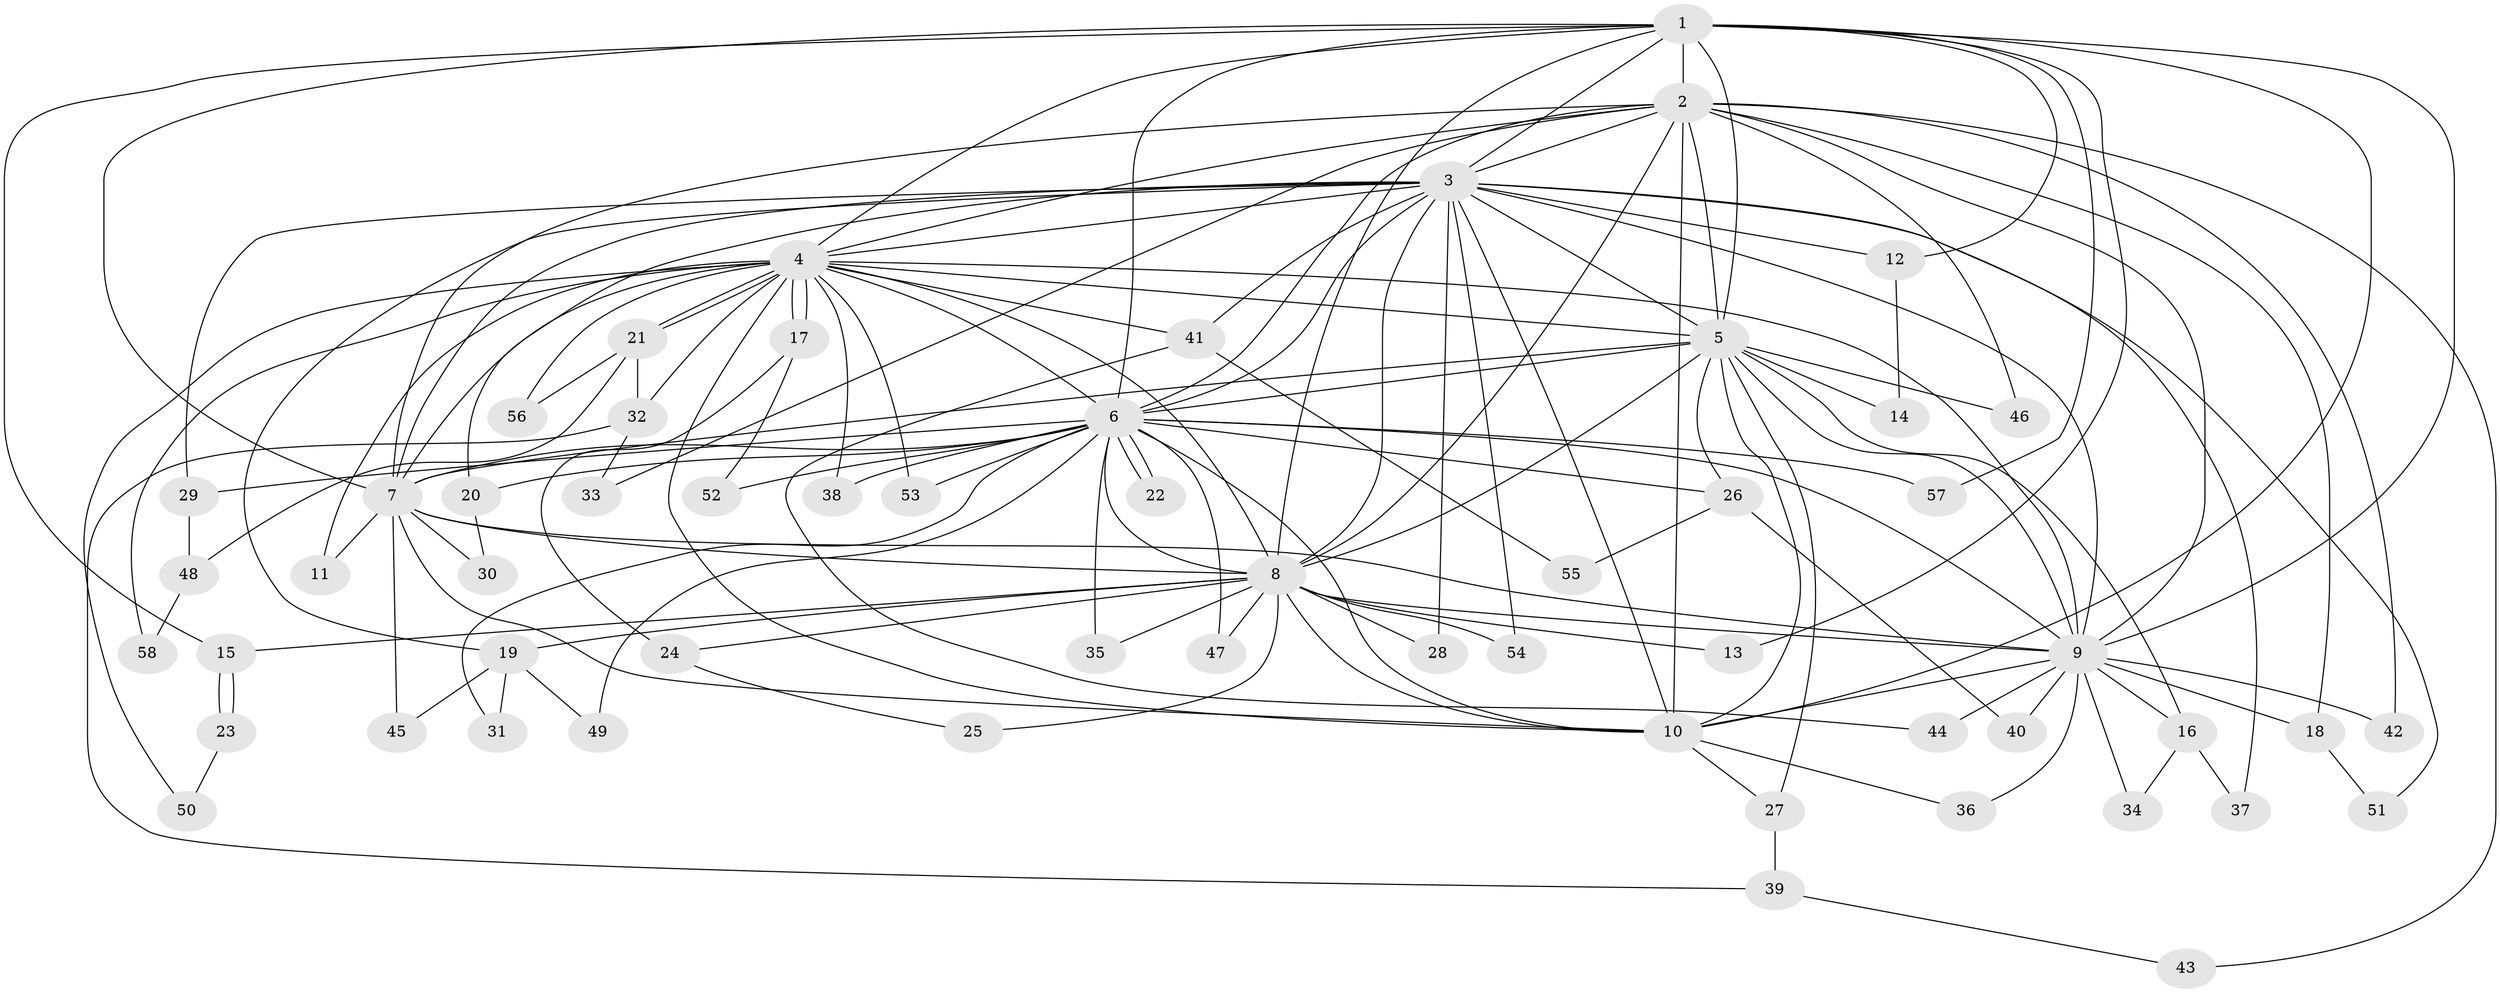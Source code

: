 // coarse degree distribution, {17: 0.029411764705882353, 12: 0.029411764705882353, 7: 0.029411764705882353, 2: 0.5294117647058824, 1: 0.23529411764705882, 16: 0.029411764705882353, 3: 0.058823529411764705, 4: 0.058823529411764705}
// Generated by graph-tools (version 1.1) at 2025/47/03/04/25 21:47:18]
// undirected, 58 vertices, 141 edges
graph export_dot {
graph [start="1"]
  node [color=gray90,style=filled];
  1;
  2;
  3;
  4;
  5;
  6;
  7;
  8;
  9;
  10;
  11;
  12;
  13;
  14;
  15;
  16;
  17;
  18;
  19;
  20;
  21;
  22;
  23;
  24;
  25;
  26;
  27;
  28;
  29;
  30;
  31;
  32;
  33;
  34;
  35;
  36;
  37;
  38;
  39;
  40;
  41;
  42;
  43;
  44;
  45;
  46;
  47;
  48;
  49;
  50;
  51;
  52;
  53;
  54;
  55;
  56;
  57;
  58;
  1 -- 2;
  1 -- 3;
  1 -- 4;
  1 -- 5;
  1 -- 6;
  1 -- 7;
  1 -- 8;
  1 -- 9;
  1 -- 10;
  1 -- 12;
  1 -- 13;
  1 -- 15;
  1 -- 57;
  2 -- 3;
  2 -- 4;
  2 -- 5;
  2 -- 6;
  2 -- 7;
  2 -- 8;
  2 -- 9;
  2 -- 10;
  2 -- 18;
  2 -- 33;
  2 -- 42;
  2 -- 43;
  2 -- 46;
  3 -- 4;
  3 -- 5;
  3 -- 6;
  3 -- 7;
  3 -- 8;
  3 -- 9;
  3 -- 10;
  3 -- 12;
  3 -- 19;
  3 -- 20;
  3 -- 28;
  3 -- 29;
  3 -- 37;
  3 -- 41;
  3 -- 51;
  3 -- 54;
  4 -- 5;
  4 -- 6;
  4 -- 7;
  4 -- 8;
  4 -- 9;
  4 -- 10;
  4 -- 11;
  4 -- 17;
  4 -- 17;
  4 -- 21;
  4 -- 21;
  4 -- 32;
  4 -- 38;
  4 -- 41;
  4 -- 50;
  4 -- 53;
  4 -- 56;
  4 -- 58;
  5 -- 6;
  5 -- 7;
  5 -- 8;
  5 -- 9;
  5 -- 10;
  5 -- 14;
  5 -- 16;
  5 -- 26;
  5 -- 27;
  5 -- 46;
  6 -- 7;
  6 -- 8;
  6 -- 9;
  6 -- 10;
  6 -- 20;
  6 -- 22;
  6 -- 22;
  6 -- 26;
  6 -- 29;
  6 -- 31;
  6 -- 35;
  6 -- 38;
  6 -- 47;
  6 -- 49;
  6 -- 52;
  6 -- 53;
  6 -- 57;
  7 -- 8;
  7 -- 9;
  7 -- 10;
  7 -- 11;
  7 -- 30;
  7 -- 45;
  8 -- 9;
  8 -- 10;
  8 -- 13;
  8 -- 15;
  8 -- 19;
  8 -- 24;
  8 -- 25;
  8 -- 28;
  8 -- 35;
  8 -- 47;
  8 -- 54;
  9 -- 10;
  9 -- 16;
  9 -- 18;
  9 -- 34;
  9 -- 36;
  9 -- 40;
  9 -- 42;
  9 -- 44;
  10 -- 27;
  10 -- 36;
  12 -- 14;
  15 -- 23;
  15 -- 23;
  16 -- 34;
  16 -- 37;
  17 -- 24;
  17 -- 52;
  18 -- 51;
  19 -- 31;
  19 -- 45;
  19 -- 49;
  20 -- 30;
  21 -- 32;
  21 -- 48;
  21 -- 56;
  23 -- 50;
  24 -- 25;
  26 -- 40;
  26 -- 55;
  27 -- 39;
  29 -- 48;
  32 -- 33;
  32 -- 39;
  39 -- 43;
  41 -- 44;
  41 -- 55;
  48 -- 58;
}
